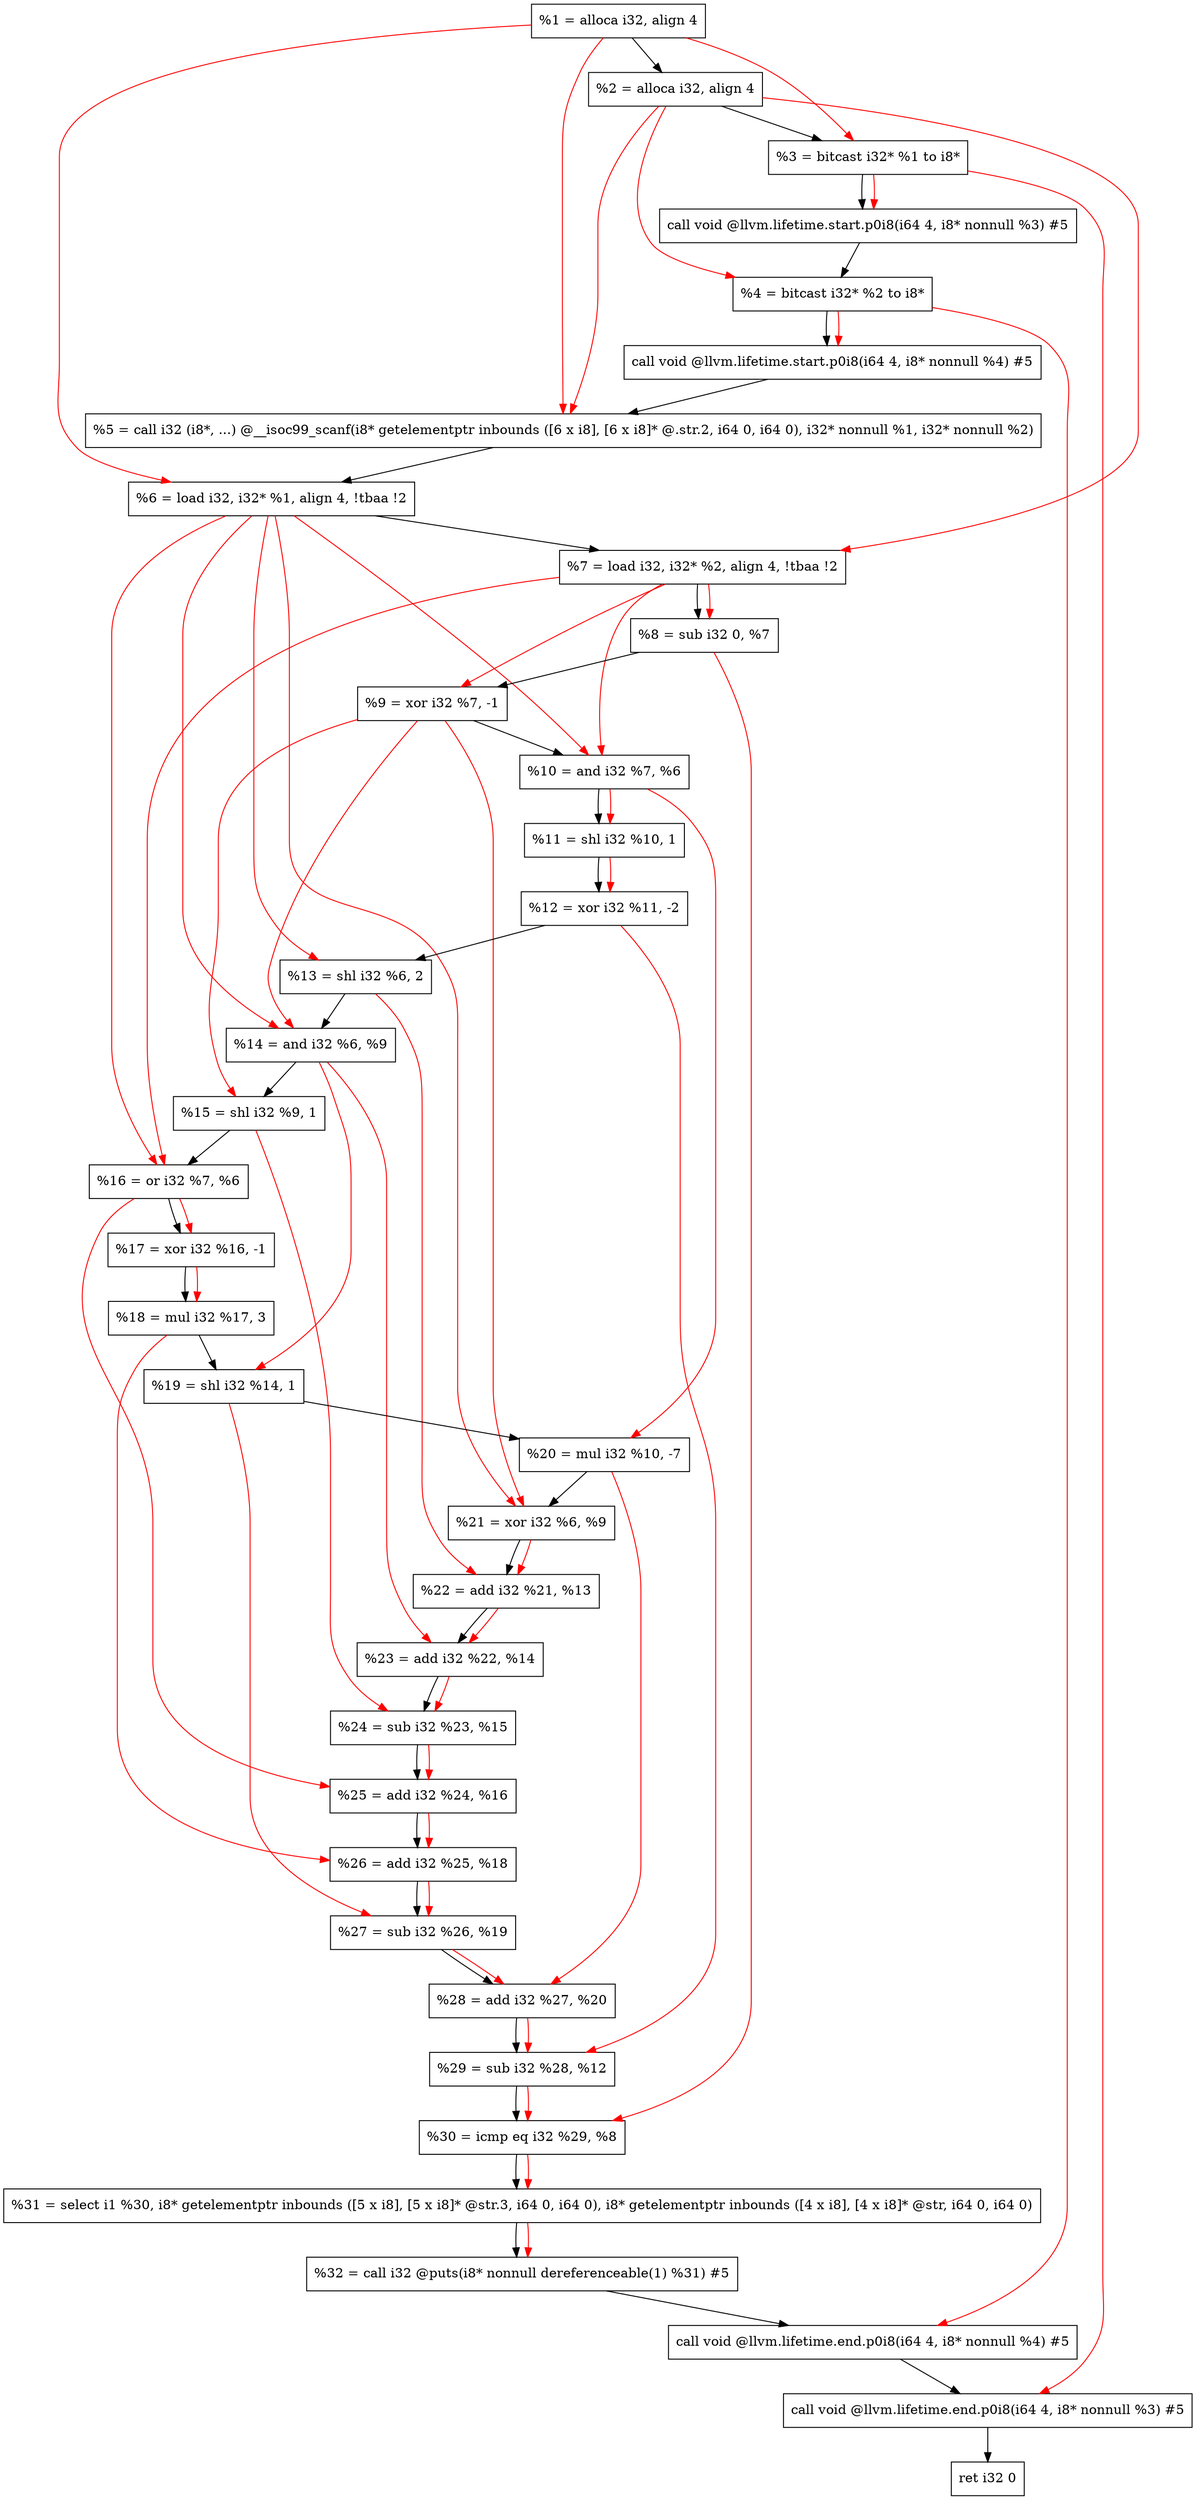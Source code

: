 digraph "DFG for'main' function" {
	Node0xd77d68[shape=record, label="  %1 = alloca i32, align 4"];
	Node0xd77de8[shape=record, label="  %2 = alloca i32, align 4"];
	Node0xd77e78[shape=record, label="  %3 = bitcast i32* %1 to i8*"];
	Node0xd782d8[shape=record, label="  call void @llvm.lifetime.start.p0i8(i64 4, i8* nonnull %3) #5"];
	Node0xd783b8[shape=record, label="  %4 = bitcast i32* %2 to i8*"];
	Node0xd784d8[shape=record, label="  call void @llvm.lifetime.start.p0i8(i64 4, i8* nonnull %4) #5"];
	Node0xd78710[shape=record, label="  %5 = call i32 (i8*, ...) @__isoc99_scanf(i8* getelementptr inbounds ([6 x i8], [6 x i8]* @.str.2, i64 0, i64 0), i32* nonnull %1, i32* nonnull %2)"];
	Node0xd787c8[shape=record, label="  %6 = load i32, i32* %1, align 4, !tbaa !2"];
	Node0xd79738[shape=record, label="  %7 = load i32, i32* %2, align 4, !tbaa !2"];
	Node0xd79dc0[shape=record, label="  %8 = sub i32 0, %7"];
	Node0xd79e30[shape=record, label="  %9 = xor i32 %7, -1"];
	Node0xd79ea0[shape=record, label="  %10 = and i32 %7, %6"];
	Node0xd79f10[shape=record, label="  %11 = shl i32 %10, 1"];
	Node0xd79f80[shape=record, label="  %12 = xor i32 %11, -2"];
	Node0xd79ff0[shape=record, label="  %13 = shl i32 %6, 2"];
	Node0xd7a060[shape=record, label="  %14 = and i32 %6, %9"];
	Node0xd7a0d0[shape=record, label="  %15 = shl i32 %9, 1"];
	Node0xd7a140[shape=record, label="  %16 = or i32 %7, %6"];
	Node0xd7a1b0[shape=record, label="  %17 = xor i32 %16, -1"];
	Node0xd7a220[shape=record, label="  %18 = mul i32 %17, 3"];
	Node0xd7a290[shape=record, label="  %19 = shl i32 %14, 1"];
	Node0xd7a300[shape=record, label="  %20 = mul i32 %10, -7"];
	Node0xd7a370[shape=record, label="  %21 = xor i32 %6, %9"];
	Node0xd7a3e0[shape=record, label="  %22 = add i32 %21, %13"];
	Node0xd7a450[shape=record, label="  %23 = add i32 %22, %14"];
	Node0xd7a4c0[shape=record, label="  %24 = sub i32 %23, %15"];
	Node0xd7a530[shape=record, label="  %25 = add i32 %24, %16"];
	Node0xd7a5a0[shape=record, label="  %26 = add i32 %25, %18"];
	Node0xd7a610[shape=record, label="  %27 = sub i32 %26, %19"];
	Node0xd7a680[shape=record, label="  %28 = add i32 %27, %20"];
	Node0xd7a6f0[shape=record, label="  %29 = sub i32 %28, %12"];
	Node0xd7a760[shape=record, label="  %30 = icmp eq i32 %29, %8"];
	Node0xd189d8[shape=record, label="  %31 = select i1 %30, i8* getelementptr inbounds ([5 x i8], [5 x i8]* @str.3, i64 0, i64 0), i8* getelementptr inbounds ([4 x i8], [4 x i8]* @str, i64 0, i64 0)"];
	Node0xd7a7f0[shape=record, label="  %32 = call i32 @puts(i8* nonnull dereferenceable(1) %31) #5"];
	Node0xd7ac58[shape=record, label="  call void @llvm.lifetime.end.p0i8(i64 4, i8* nonnull %4) #5"];
	Node0xd7adb8[shape=record, label="  call void @llvm.lifetime.end.p0i8(i64 4, i8* nonnull %3) #5"];
	Node0xd7ae78[shape=record, label="  ret i32 0"];
	Node0xd77d68 -> Node0xd77de8;
	Node0xd77de8 -> Node0xd77e78;
	Node0xd77e78 -> Node0xd782d8;
	Node0xd782d8 -> Node0xd783b8;
	Node0xd783b8 -> Node0xd784d8;
	Node0xd784d8 -> Node0xd78710;
	Node0xd78710 -> Node0xd787c8;
	Node0xd787c8 -> Node0xd79738;
	Node0xd79738 -> Node0xd79dc0;
	Node0xd79dc0 -> Node0xd79e30;
	Node0xd79e30 -> Node0xd79ea0;
	Node0xd79ea0 -> Node0xd79f10;
	Node0xd79f10 -> Node0xd79f80;
	Node0xd79f80 -> Node0xd79ff0;
	Node0xd79ff0 -> Node0xd7a060;
	Node0xd7a060 -> Node0xd7a0d0;
	Node0xd7a0d0 -> Node0xd7a140;
	Node0xd7a140 -> Node0xd7a1b0;
	Node0xd7a1b0 -> Node0xd7a220;
	Node0xd7a220 -> Node0xd7a290;
	Node0xd7a290 -> Node0xd7a300;
	Node0xd7a300 -> Node0xd7a370;
	Node0xd7a370 -> Node0xd7a3e0;
	Node0xd7a3e0 -> Node0xd7a450;
	Node0xd7a450 -> Node0xd7a4c0;
	Node0xd7a4c0 -> Node0xd7a530;
	Node0xd7a530 -> Node0xd7a5a0;
	Node0xd7a5a0 -> Node0xd7a610;
	Node0xd7a610 -> Node0xd7a680;
	Node0xd7a680 -> Node0xd7a6f0;
	Node0xd7a6f0 -> Node0xd7a760;
	Node0xd7a760 -> Node0xd189d8;
	Node0xd189d8 -> Node0xd7a7f0;
	Node0xd7a7f0 -> Node0xd7ac58;
	Node0xd7ac58 -> Node0xd7adb8;
	Node0xd7adb8 -> Node0xd7ae78;
edge [color=red]
	Node0xd77d68 -> Node0xd77e78;
	Node0xd77e78 -> Node0xd782d8;
	Node0xd77de8 -> Node0xd783b8;
	Node0xd783b8 -> Node0xd784d8;
	Node0xd77d68 -> Node0xd78710;
	Node0xd77de8 -> Node0xd78710;
	Node0xd77d68 -> Node0xd787c8;
	Node0xd77de8 -> Node0xd79738;
	Node0xd79738 -> Node0xd79dc0;
	Node0xd79738 -> Node0xd79e30;
	Node0xd79738 -> Node0xd79ea0;
	Node0xd787c8 -> Node0xd79ea0;
	Node0xd79ea0 -> Node0xd79f10;
	Node0xd79f10 -> Node0xd79f80;
	Node0xd787c8 -> Node0xd79ff0;
	Node0xd787c8 -> Node0xd7a060;
	Node0xd79e30 -> Node0xd7a060;
	Node0xd79e30 -> Node0xd7a0d0;
	Node0xd79738 -> Node0xd7a140;
	Node0xd787c8 -> Node0xd7a140;
	Node0xd7a140 -> Node0xd7a1b0;
	Node0xd7a1b0 -> Node0xd7a220;
	Node0xd7a060 -> Node0xd7a290;
	Node0xd79ea0 -> Node0xd7a300;
	Node0xd787c8 -> Node0xd7a370;
	Node0xd79e30 -> Node0xd7a370;
	Node0xd7a370 -> Node0xd7a3e0;
	Node0xd79ff0 -> Node0xd7a3e0;
	Node0xd7a3e0 -> Node0xd7a450;
	Node0xd7a060 -> Node0xd7a450;
	Node0xd7a450 -> Node0xd7a4c0;
	Node0xd7a0d0 -> Node0xd7a4c0;
	Node0xd7a4c0 -> Node0xd7a530;
	Node0xd7a140 -> Node0xd7a530;
	Node0xd7a530 -> Node0xd7a5a0;
	Node0xd7a220 -> Node0xd7a5a0;
	Node0xd7a5a0 -> Node0xd7a610;
	Node0xd7a290 -> Node0xd7a610;
	Node0xd7a610 -> Node0xd7a680;
	Node0xd7a300 -> Node0xd7a680;
	Node0xd7a680 -> Node0xd7a6f0;
	Node0xd79f80 -> Node0xd7a6f0;
	Node0xd7a6f0 -> Node0xd7a760;
	Node0xd79dc0 -> Node0xd7a760;
	Node0xd7a760 -> Node0xd189d8;
	Node0xd189d8 -> Node0xd7a7f0;
	Node0xd783b8 -> Node0xd7ac58;
	Node0xd77e78 -> Node0xd7adb8;
}
